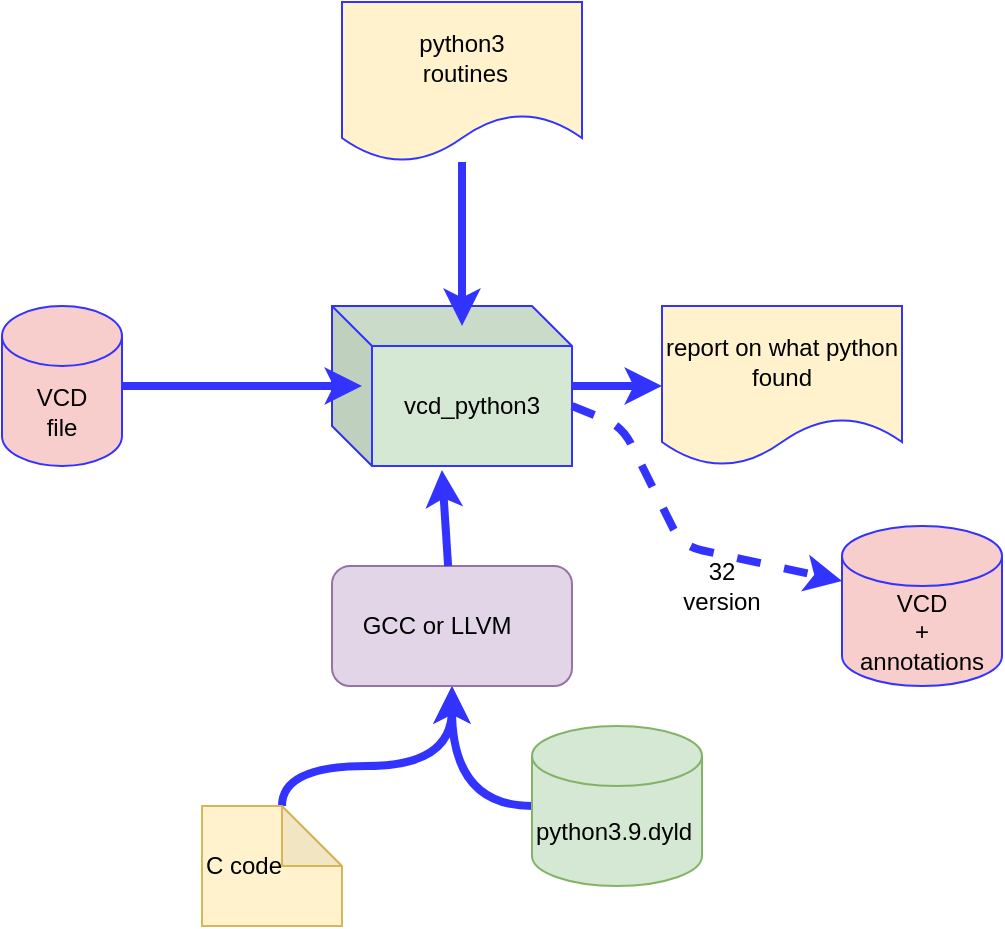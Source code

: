 <mxfile version="14.4.3" type="device"><diagram id="-84ezZLa3OE5cpYTRcEC" name="Page-1"><mxGraphModel dx="922" dy="667" grid="1" gridSize="10" guides="1" tooltips="1" connect="1" arrows="1" fold="1" page="1" pageScale="1" pageWidth="850" pageHeight="1100" math="0" shadow="0"><root><mxCell id="0"/><mxCell id="1" parent="0"/><mxCell id="yQKHf1TpULUGDe3ipzqQ-8" style="edgeStyle=orthogonalEdgeStyle;rounded=0;orthogonalLoop=1;jettySize=auto;html=1;strokeWidth=4;strokeColor=#3333FF;" edge="1" parent="1" source="yQKHf1TpULUGDe3ipzqQ-2" target="yQKHf1TpULUGDe3ipzqQ-7"><mxGeometry relative="1" as="geometry"/></mxCell><mxCell id="yQKHf1TpULUGDe3ipzqQ-2" value="vcd_python3" style="shape=cube;whiteSpace=wrap;html=1;boundedLbl=1;backgroundOutline=1;darkOpacity=0.05;darkOpacity2=0.1;fillColor=#d5e8d4;strokeWidth=1;strokeColor=#3333FF;" vertex="1" parent="1"><mxGeometry x="365" y="220" width="120" height="80" as="geometry"/></mxCell><mxCell id="yQKHf1TpULUGDe3ipzqQ-3" style="edgeStyle=orthogonalEdgeStyle;rounded=0;orthogonalLoop=1;jettySize=auto;html=1;exitX=1;exitY=0.5;exitDx=0;exitDy=0;exitPerimeter=0;strokeWidth=4;strokeColor=#3333FF;" edge="1" parent="1" source="yQKHf1TpULUGDe3ipzqQ-1"><mxGeometry relative="1" as="geometry"><mxPoint x="380" y="260" as="targetPoint"/></mxGeometry></mxCell><mxCell id="yQKHf1TpULUGDe3ipzqQ-1" value="VCD&lt;br&gt;file" style="shape=cylinder3;whiteSpace=wrap;html=1;boundedLbl=1;backgroundOutline=1;size=15;fillColor=#f8cecc;strokeWidth=1;strokeColor=#3333FF;" vertex="1" parent="1"><mxGeometry x="200" y="220" width="60" height="80" as="geometry"/></mxCell><mxCell id="yQKHf1TpULUGDe3ipzqQ-6" style="edgeStyle=orthogonalEdgeStyle;rounded=0;orthogonalLoop=1;jettySize=auto;html=1;strokeWidth=4;strokeColor=#3333FF;" edge="1" parent="1" source="yQKHf1TpULUGDe3ipzqQ-5"><mxGeometry relative="1" as="geometry"><mxPoint x="430" y="230" as="targetPoint"/></mxGeometry></mxCell><mxCell id="yQKHf1TpULUGDe3ipzqQ-5" value="python3&lt;br&gt;&amp;nbsp;routines" style="shape=document;whiteSpace=wrap;html=1;boundedLbl=1;fillColor=#fff2cc;strokeWidth=1;strokeColor=#3333FF;" vertex="1" parent="1"><mxGeometry x="370" y="68" width="120" height="80" as="geometry"/></mxCell><mxCell id="yQKHf1TpULUGDe3ipzqQ-7" value="report on what python found" style="shape=document;whiteSpace=wrap;html=1;boundedLbl=1;fillColor=#fff2cc;strokeWidth=1;strokeColor=#3333FF;" vertex="1" parent="1"><mxGeometry x="530" y="220" width="120" height="80" as="geometry"/></mxCell><mxCell id="yQKHf1TpULUGDe3ipzqQ-19" style="edgeStyle=orthogonalEdgeStyle;orthogonalLoop=1;jettySize=auto;html=1;exitX=0;exitY=0;exitDx=40;exitDy=0;exitPerimeter=0;strokeColor=#3333FF;strokeWidth=4;curved=1;" edge="1" parent="1" source="yQKHf1TpULUGDe3ipzqQ-14" target="yQKHf1TpULUGDe3ipzqQ-17"><mxGeometry relative="1" as="geometry"><Array as="points"><mxPoint x="340" y="450"/><mxPoint x="425" y="450"/></Array></mxGeometry></mxCell><mxCell id="yQKHf1TpULUGDe3ipzqQ-14" value="C code" style="shape=note;whiteSpace=wrap;html=1;backgroundOutline=1;darkOpacity=0.05;strokeColor=#d6b656;strokeWidth=1;align=left;fillColor=#fff2cc;" vertex="1" parent="1"><mxGeometry x="300" y="470" width="70" height="60" as="geometry"/></mxCell><mxCell id="yQKHf1TpULUGDe3ipzqQ-20" style="edgeStyle=orthogonalEdgeStyle;curved=1;orthogonalLoop=1;jettySize=auto;html=1;exitX=0;exitY=0.5;exitDx=0;exitDy=0;exitPerimeter=0;strokeColor=#3333FF;strokeWidth=4;" edge="1" parent="1" source="yQKHf1TpULUGDe3ipzqQ-15" target="yQKHf1TpULUGDe3ipzqQ-17"><mxGeometry relative="1" as="geometry"/></mxCell><mxCell id="yQKHf1TpULUGDe3ipzqQ-15" value="python3.9.dyld" style="shape=cylinder3;whiteSpace=wrap;html=1;boundedLbl=1;backgroundOutline=1;size=15;strokeColor=#82b366;strokeWidth=1;align=left;fillColor=#d5e8d4;" vertex="1" parent="1"><mxGeometry x="465" y="430" width="85" height="80" as="geometry"/></mxCell><mxCell id="yQKHf1TpULUGDe3ipzqQ-17" value="&amp;nbsp; &amp;nbsp; GCC or LLVM" style="rounded=1;whiteSpace=wrap;html=1;strokeColor=#9673a6;strokeWidth=1;align=left;fillColor=#e1d5e7;" vertex="1" parent="1"><mxGeometry x="365" y="350" width="120" height="60" as="geometry"/></mxCell><mxCell id="yQKHf1TpULUGDe3ipzqQ-18" value="" style="endArrow=classic;html=1;strokeColor=#3333FF;strokeWidth=4;entryX=0.458;entryY=1.025;entryDx=0;entryDy=0;entryPerimeter=0;" edge="1" parent="1" source="yQKHf1TpULUGDe3ipzqQ-17" target="yQKHf1TpULUGDe3ipzqQ-2"><mxGeometry width="50" height="50" relative="1" as="geometry"><mxPoint x="170" y="420" as="sourcePoint"/><mxPoint x="220" y="370" as="targetPoint"/></mxGeometry></mxCell><mxCell id="yQKHf1TpULUGDe3ipzqQ-21" value="VCD&lt;br&gt;+&lt;br&gt;annotations" style="shape=cylinder3;whiteSpace=wrap;html=1;boundedLbl=1;backgroundOutline=1;size=15;fillColor=#f8cecc;strokeWidth=1;strokeColor=#3333FF;" vertex="1" parent="1"><mxGeometry x="620" y="330" width="80" height="80" as="geometry"/></mxCell><mxCell id="yQKHf1TpULUGDe3ipzqQ-22" value="" style="endArrow=classic;html=1;strokeColor=#3333FF;strokeWidth=4;exitX=0;exitY=0;exitDx=120;exitDy=50;exitPerimeter=0;entryX=0;entryY=0;entryDx=0;entryDy=27.5;entryPerimeter=0;dashed=1;" edge="1" parent="1" source="yQKHf1TpULUGDe3ipzqQ-2" target="yQKHf1TpULUGDe3ipzqQ-21"><mxGeometry width="50" height="50" relative="1" as="geometry"><mxPoint x="550" y="260" as="sourcePoint"/><mxPoint x="600" y="210" as="targetPoint"/><Array as="points"><mxPoint x="510" y="280"/><mxPoint x="540" y="340"/></Array></mxGeometry></mxCell><mxCell id="yQKHf1TpULUGDe3ipzqQ-23" value="32 version" style="text;html=1;strokeColor=none;fillColor=none;align=center;verticalAlign=middle;whiteSpace=wrap;rounded=0;" vertex="1" parent="1"><mxGeometry x="540" y="350" width="40" height="20" as="geometry"/></mxCell></root></mxGraphModel></diagram></mxfile>